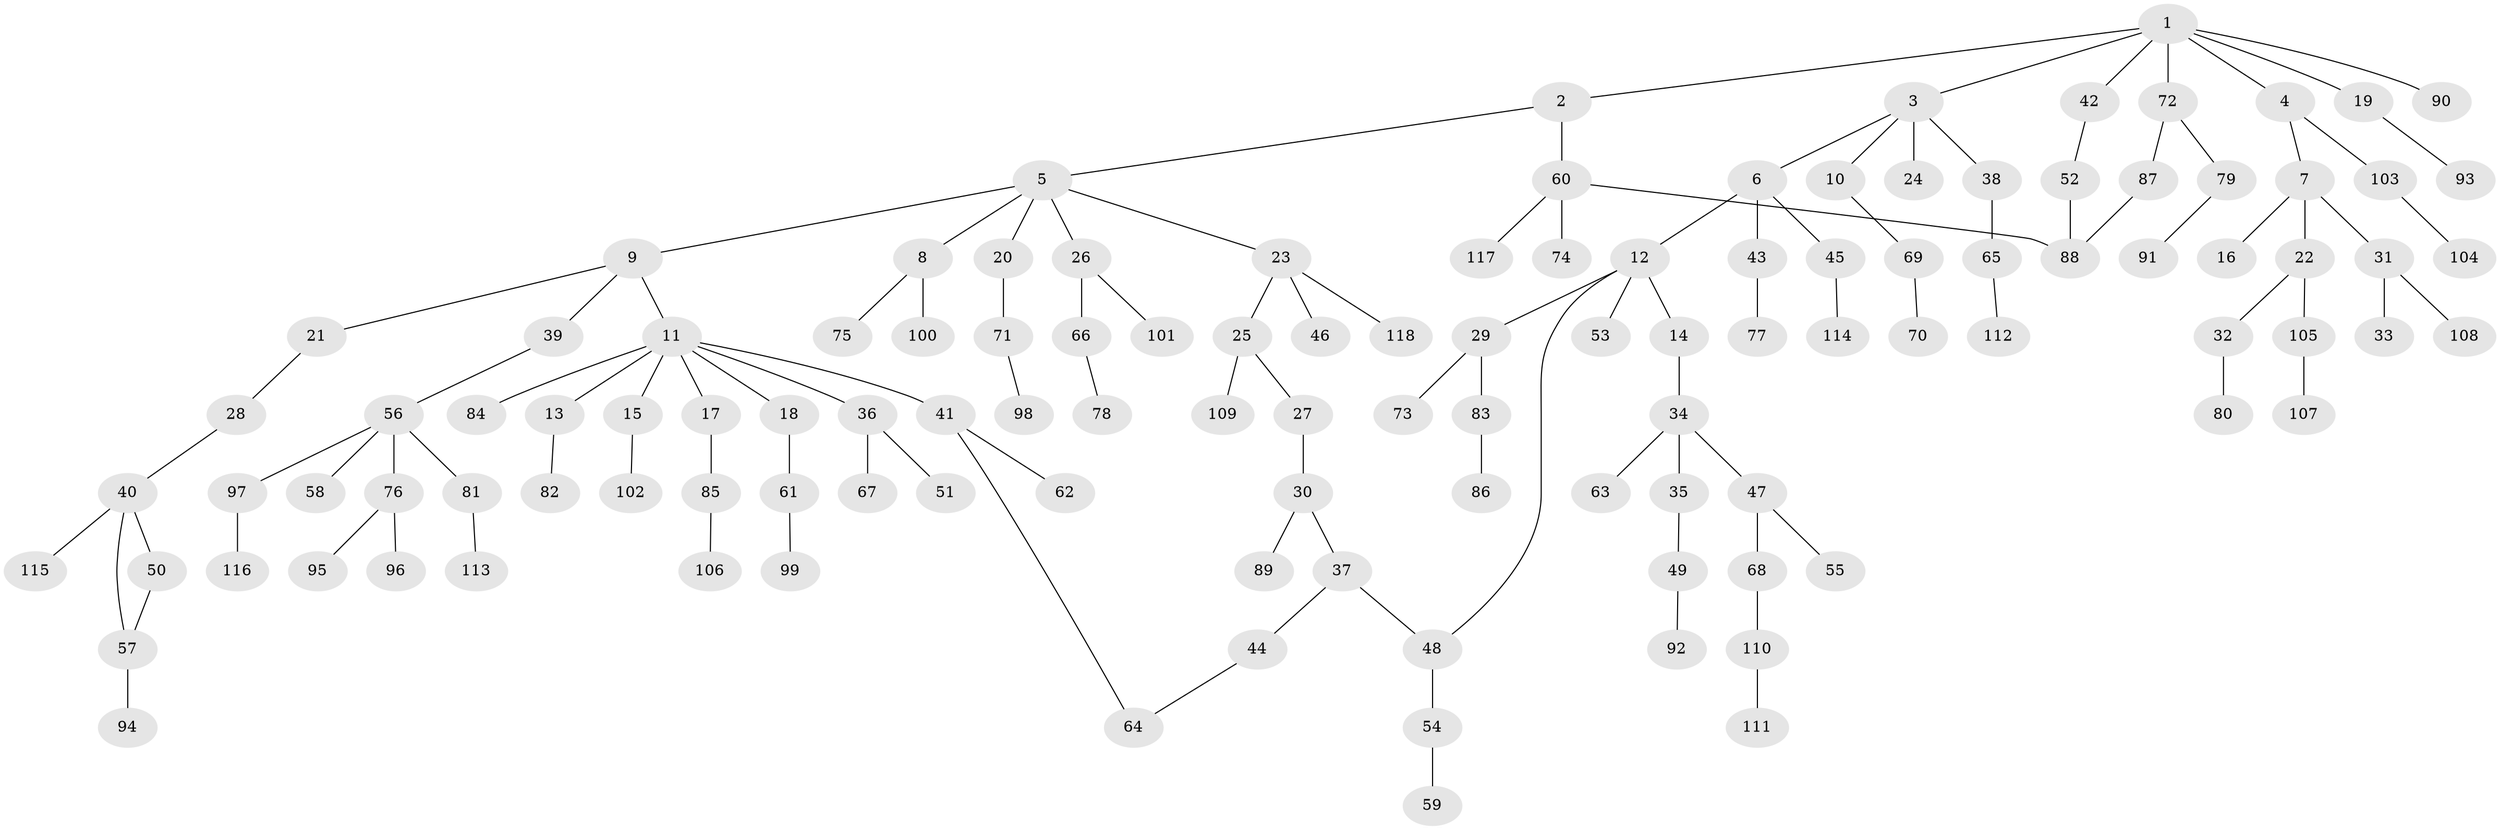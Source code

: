 // coarse degree distribution, {8: 0.012195121951219513, 5: 0.012195121951219513, 3: 0.0975609756097561, 6: 0.012195121951219513, 4: 0.07317073170731707, 10: 0.012195121951219513, 2: 0.3048780487804878, 7: 0.012195121951219513, 1: 0.4634146341463415}
// Generated by graph-tools (version 1.1) at 2025/16/03/04/25 18:16:49]
// undirected, 118 vertices, 122 edges
graph export_dot {
graph [start="1"]
  node [color=gray90,style=filled];
  1;
  2;
  3;
  4;
  5;
  6;
  7;
  8;
  9;
  10;
  11;
  12;
  13;
  14;
  15;
  16;
  17;
  18;
  19;
  20;
  21;
  22;
  23;
  24;
  25;
  26;
  27;
  28;
  29;
  30;
  31;
  32;
  33;
  34;
  35;
  36;
  37;
  38;
  39;
  40;
  41;
  42;
  43;
  44;
  45;
  46;
  47;
  48;
  49;
  50;
  51;
  52;
  53;
  54;
  55;
  56;
  57;
  58;
  59;
  60;
  61;
  62;
  63;
  64;
  65;
  66;
  67;
  68;
  69;
  70;
  71;
  72;
  73;
  74;
  75;
  76;
  77;
  78;
  79;
  80;
  81;
  82;
  83;
  84;
  85;
  86;
  87;
  88;
  89;
  90;
  91;
  92;
  93;
  94;
  95;
  96;
  97;
  98;
  99;
  100;
  101;
  102;
  103;
  104;
  105;
  106;
  107;
  108;
  109;
  110;
  111;
  112;
  113;
  114;
  115;
  116;
  117;
  118;
  1 -- 2;
  1 -- 3;
  1 -- 4;
  1 -- 19;
  1 -- 42;
  1 -- 72;
  1 -- 90;
  2 -- 5;
  2 -- 60;
  3 -- 6;
  3 -- 10;
  3 -- 24;
  3 -- 38;
  4 -- 7;
  4 -- 103;
  5 -- 8;
  5 -- 9;
  5 -- 20;
  5 -- 23;
  5 -- 26;
  6 -- 12;
  6 -- 43;
  6 -- 45;
  7 -- 16;
  7 -- 22;
  7 -- 31;
  8 -- 75;
  8 -- 100;
  9 -- 11;
  9 -- 21;
  9 -- 39;
  10 -- 69;
  11 -- 13;
  11 -- 15;
  11 -- 17;
  11 -- 18;
  11 -- 36;
  11 -- 41;
  11 -- 84;
  12 -- 14;
  12 -- 29;
  12 -- 48;
  12 -- 53;
  13 -- 82;
  14 -- 34;
  15 -- 102;
  17 -- 85;
  18 -- 61;
  19 -- 93;
  20 -- 71;
  21 -- 28;
  22 -- 32;
  22 -- 105;
  23 -- 25;
  23 -- 46;
  23 -- 118;
  25 -- 27;
  25 -- 109;
  26 -- 66;
  26 -- 101;
  27 -- 30;
  28 -- 40;
  29 -- 73;
  29 -- 83;
  30 -- 37;
  30 -- 89;
  31 -- 33;
  31 -- 108;
  32 -- 80;
  34 -- 35;
  34 -- 47;
  34 -- 63;
  35 -- 49;
  36 -- 51;
  36 -- 67;
  37 -- 44;
  37 -- 48;
  38 -- 65;
  39 -- 56;
  40 -- 50;
  40 -- 57;
  40 -- 115;
  41 -- 62;
  41 -- 64;
  42 -- 52;
  43 -- 77;
  44 -- 64;
  45 -- 114;
  47 -- 55;
  47 -- 68;
  48 -- 54;
  49 -- 92;
  50 -- 57;
  52 -- 88;
  54 -- 59;
  56 -- 58;
  56 -- 76;
  56 -- 81;
  56 -- 97;
  57 -- 94;
  60 -- 74;
  60 -- 117;
  60 -- 88;
  61 -- 99;
  65 -- 112;
  66 -- 78;
  68 -- 110;
  69 -- 70;
  71 -- 98;
  72 -- 79;
  72 -- 87;
  76 -- 95;
  76 -- 96;
  79 -- 91;
  81 -- 113;
  83 -- 86;
  85 -- 106;
  87 -- 88;
  97 -- 116;
  103 -- 104;
  105 -- 107;
  110 -- 111;
}
